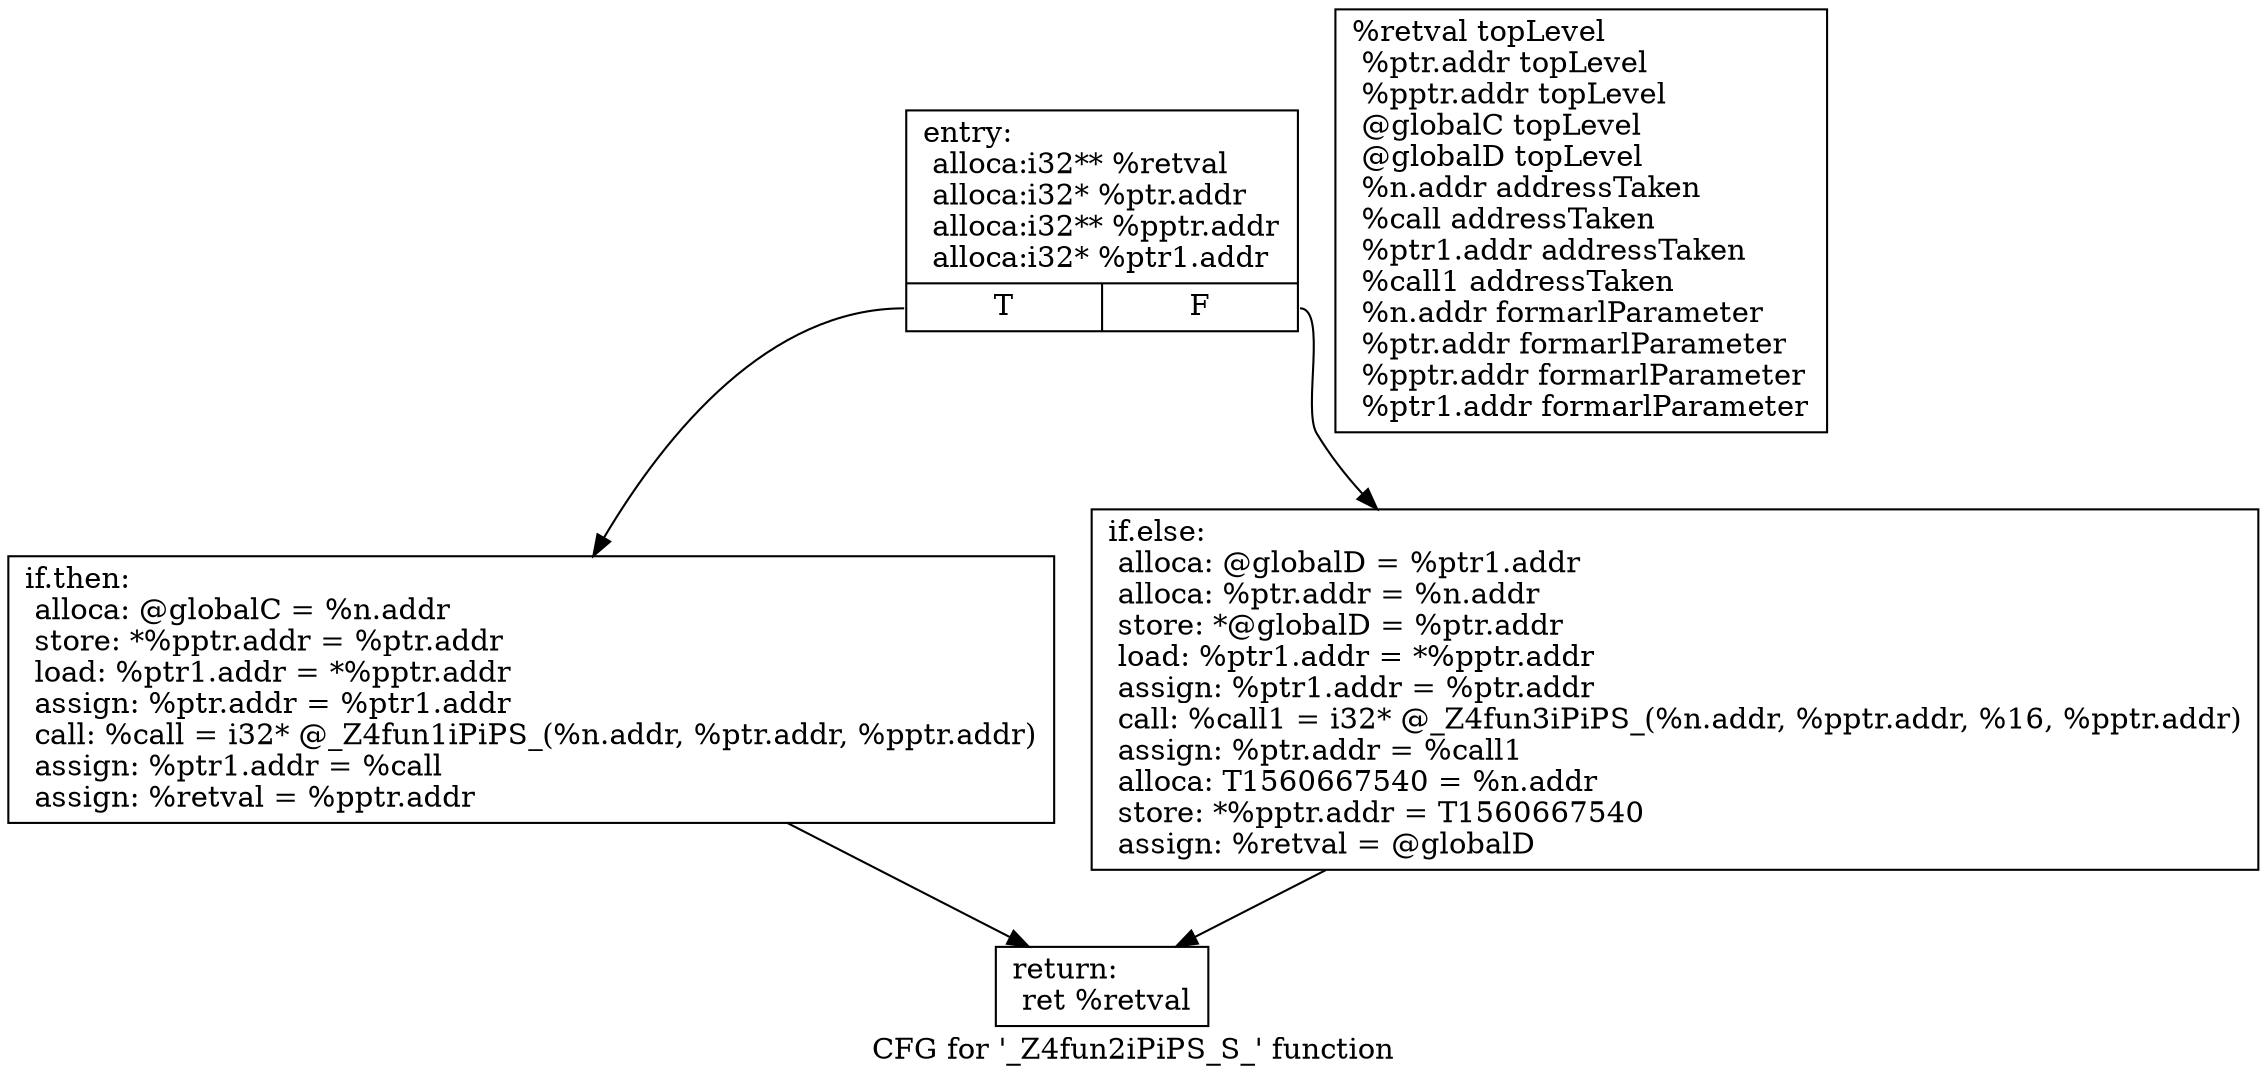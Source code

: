 digraph "CFG for '_Z4fun2iPiPS_S_' function" {
	label="CFG for '_Z4fun2iPiPS_S_' function";

	Node0x991d1e0 [shape=record,label="{entry:\l alloca:i32** %retval\l alloca:i32* %ptr.addr\l alloca:i32** %pptr.addr\l alloca:i32* %ptr1.addr\l |{<s0>T|<s1>F}}"];
	Node0x991d1e0:s0 -> Node0x991d7f0;
	Node0x991d1e0:s1 -> Node0x991d8c0;
	Node0x991d7f0 [shape=record,label="{if.then:                                          \l alloca: @globalC = %n.addr\l store: *%pptr.addr = %ptr.addr\l load: %ptr1.addr = *%pptr.addr\l assign: %ptr.addr = %ptr1.addr\l call: %call = i32* @_Z4fun1iPiPS_(%n.addr, %ptr.addr, %pptr.addr)\l assign: %ptr1.addr = %call\l assign: %retval = %pptr.addr\l }"];
	Node0x991d7f0 -> Node0x991e2c0;
	Node0x991d8c0 [shape=record,label="{if.else:                                          \l alloca: @globalD = %ptr1.addr\l alloca: %ptr.addr = %n.addr\l store: *@globalD = %ptr.addr\l load: %ptr1.addr = *%pptr.addr\l assign: %ptr1.addr = %ptr.addr\l call: %call1 = i32* @_Z4fun3iPiPS_(%n.addr, %pptr.addr, %16, %pptr.addr)\l assign: %ptr.addr = %call1\l alloca: T1560667540 = %n.addr\l store: *%pptr.addr = T1560667540\l assign: %retval = @globalD\l }"];
	Node0x991d8c0 -> Node0x991e2c0;
	Node0x991e2c0 [shape=record,label="{return:                                           \l ret %retval\l }"];
	Node1 [shape=record,label="{%retval topLevel\l %ptr.addr topLevel\l %pptr.addr topLevel\l @globalC topLevel\l @globalD topLevel\l %n.addr addressTaken\l %call addressTaken\l %ptr1.addr addressTaken\l %call1 addressTaken\l %n.addr formarlParameter\l %ptr.addr formarlParameter\l %pptr.addr formarlParameter\l %ptr1.addr formarlParameter\l }"];}
